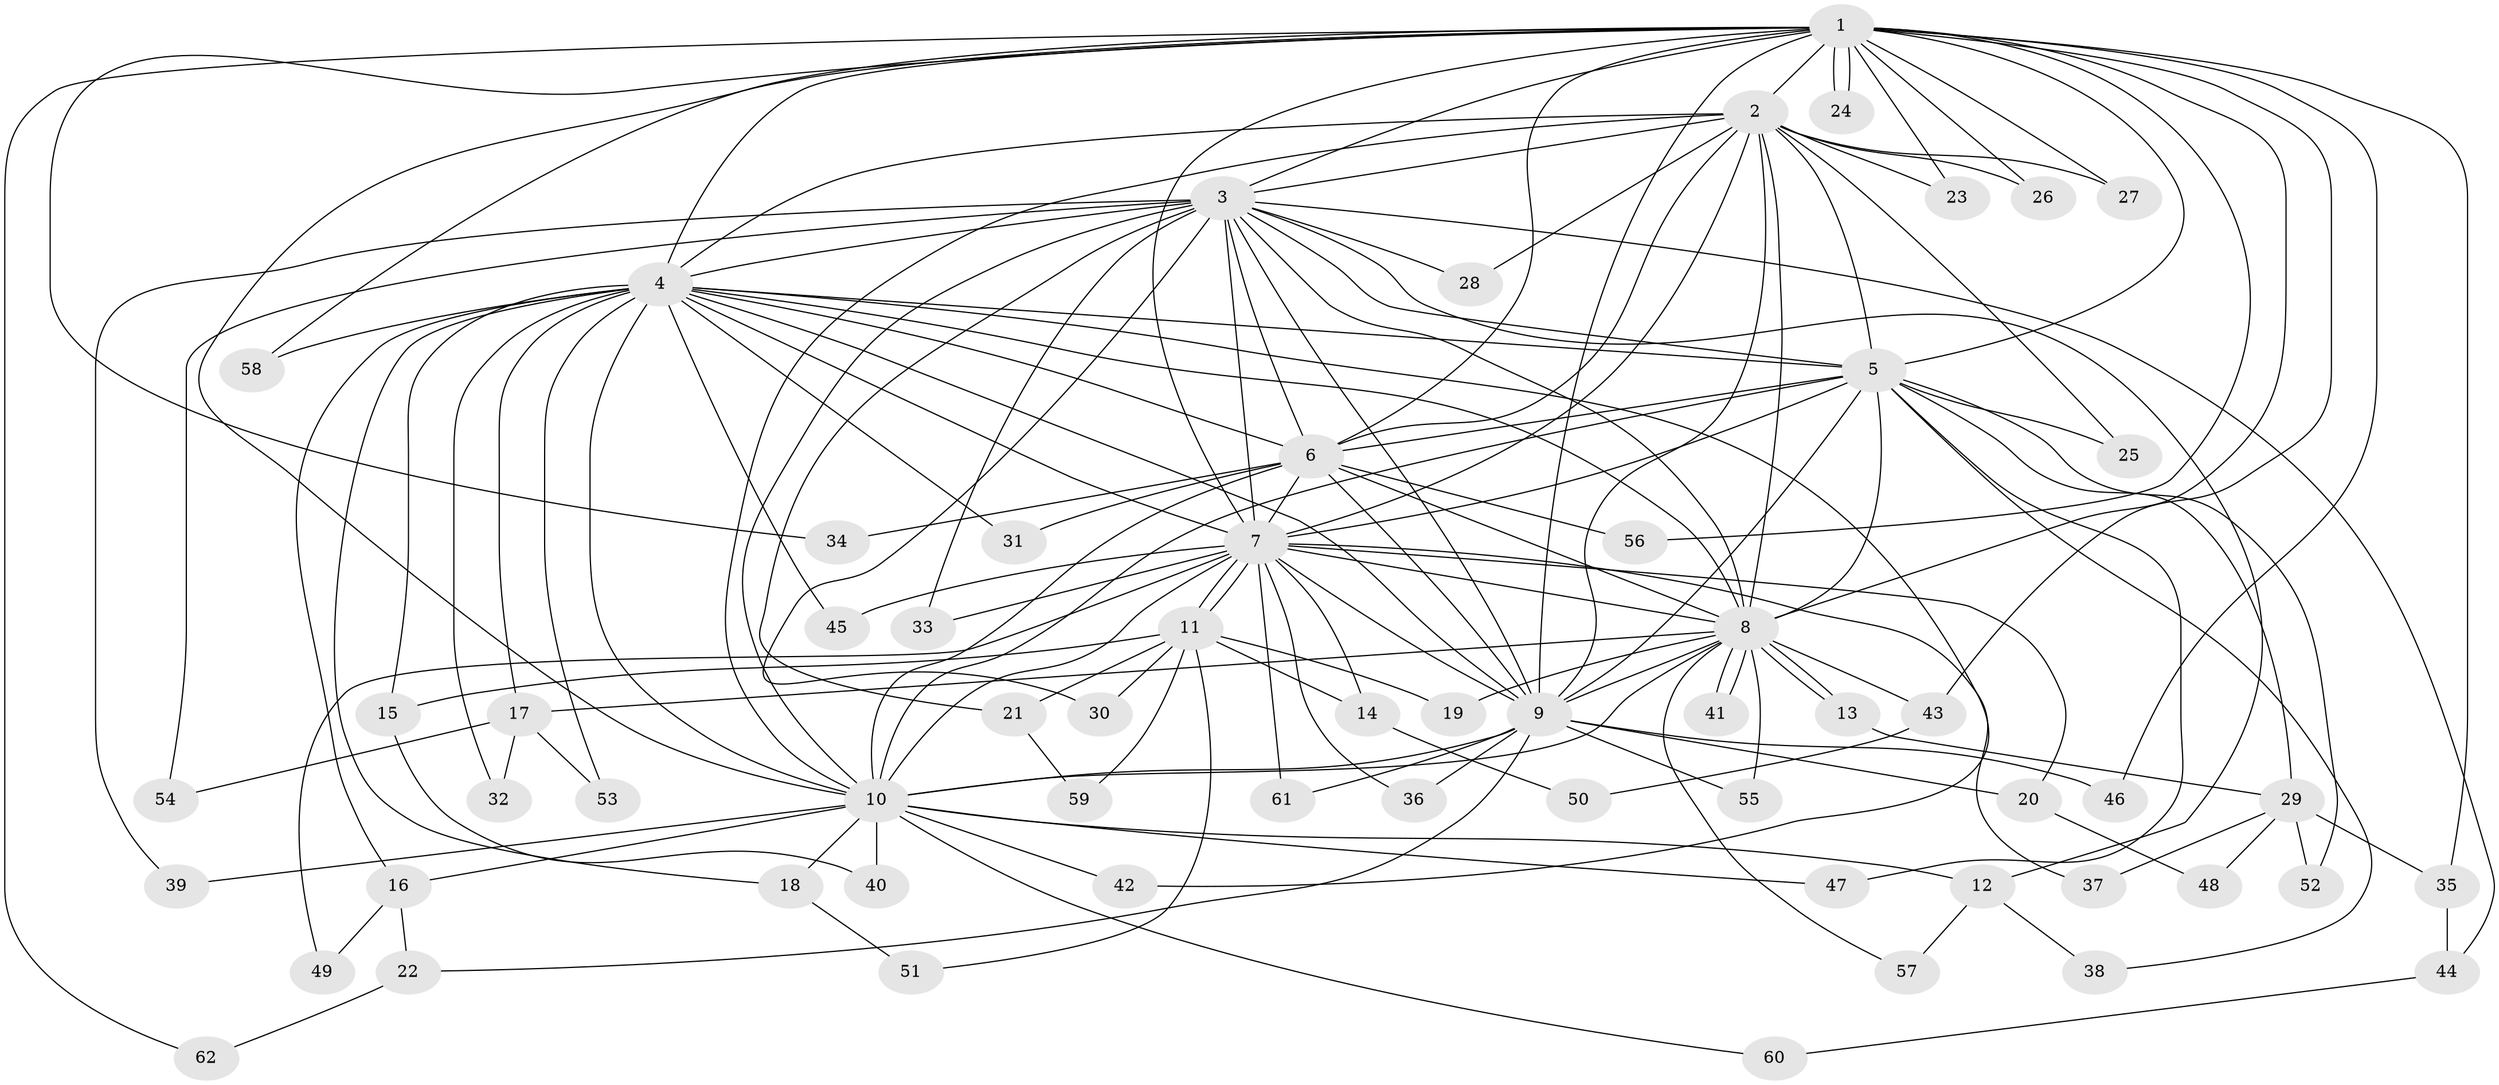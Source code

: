 // Generated by graph-tools (version 1.1) at 2025/35/03/09/25 02:35:00]
// undirected, 62 vertices, 149 edges
graph export_dot {
graph [start="1"]
  node [color=gray90,style=filled];
  1;
  2;
  3;
  4;
  5;
  6;
  7;
  8;
  9;
  10;
  11;
  12;
  13;
  14;
  15;
  16;
  17;
  18;
  19;
  20;
  21;
  22;
  23;
  24;
  25;
  26;
  27;
  28;
  29;
  30;
  31;
  32;
  33;
  34;
  35;
  36;
  37;
  38;
  39;
  40;
  41;
  42;
  43;
  44;
  45;
  46;
  47;
  48;
  49;
  50;
  51;
  52;
  53;
  54;
  55;
  56;
  57;
  58;
  59;
  60;
  61;
  62;
  1 -- 2;
  1 -- 3;
  1 -- 4;
  1 -- 5;
  1 -- 6;
  1 -- 7;
  1 -- 8;
  1 -- 9;
  1 -- 10;
  1 -- 23;
  1 -- 24;
  1 -- 24;
  1 -- 26;
  1 -- 27;
  1 -- 34;
  1 -- 35;
  1 -- 43;
  1 -- 46;
  1 -- 56;
  1 -- 58;
  1 -- 62;
  2 -- 3;
  2 -- 4;
  2 -- 5;
  2 -- 6;
  2 -- 7;
  2 -- 8;
  2 -- 9;
  2 -- 10;
  2 -- 23;
  2 -- 25;
  2 -- 26;
  2 -- 27;
  2 -- 28;
  3 -- 4;
  3 -- 5;
  3 -- 6;
  3 -- 7;
  3 -- 8;
  3 -- 9;
  3 -- 10;
  3 -- 12;
  3 -- 21;
  3 -- 28;
  3 -- 30;
  3 -- 33;
  3 -- 39;
  3 -- 44;
  3 -- 54;
  4 -- 5;
  4 -- 6;
  4 -- 7;
  4 -- 8;
  4 -- 9;
  4 -- 10;
  4 -- 15;
  4 -- 16;
  4 -- 17;
  4 -- 18;
  4 -- 31;
  4 -- 32;
  4 -- 42;
  4 -- 45;
  4 -- 53;
  4 -- 58;
  5 -- 6;
  5 -- 7;
  5 -- 8;
  5 -- 9;
  5 -- 10;
  5 -- 25;
  5 -- 29;
  5 -- 38;
  5 -- 47;
  5 -- 52;
  6 -- 7;
  6 -- 8;
  6 -- 9;
  6 -- 10;
  6 -- 31;
  6 -- 34;
  6 -- 56;
  7 -- 8;
  7 -- 9;
  7 -- 10;
  7 -- 11;
  7 -- 11;
  7 -- 14;
  7 -- 20;
  7 -- 33;
  7 -- 36;
  7 -- 37;
  7 -- 45;
  7 -- 49;
  7 -- 61;
  8 -- 9;
  8 -- 10;
  8 -- 13;
  8 -- 13;
  8 -- 17;
  8 -- 19;
  8 -- 41;
  8 -- 41;
  8 -- 43;
  8 -- 55;
  8 -- 57;
  9 -- 10;
  9 -- 20;
  9 -- 22;
  9 -- 36;
  9 -- 46;
  9 -- 55;
  9 -- 61;
  10 -- 12;
  10 -- 16;
  10 -- 18;
  10 -- 39;
  10 -- 40;
  10 -- 42;
  10 -- 47;
  10 -- 60;
  11 -- 14;
  11 -- 15;
  11 -- 19;
  11 -- 21;
  11 -- 30;
  11 -- 51;
  11 -- 59;
  12 -- 38;
  12 -- 57;
  13 -- 29;
  14 -- 50;
  15 -- 40;
  16 -- 22;
  16 -- 49;
  17 -- 32;
  17 -- 53;
  17 -- 54;
  18 -- 51;
  20 -- 48;
  21 -- 59;
  22 -- 62;
  29 -- 35;
  29 -- 37;
  29 -- 48;
  29 -- 52;
  35 -- 44;
  43 -- 50;
  44 -- 60;
}
